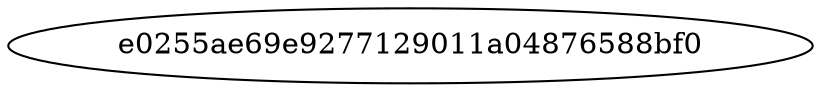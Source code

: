 digraph D {
 compound=true;

subgraph BlockChain {

	 BCe0255ae69e9277129011a04876588bf0[label="e0255ae69e9277129011a04876588bf0"]

}

}